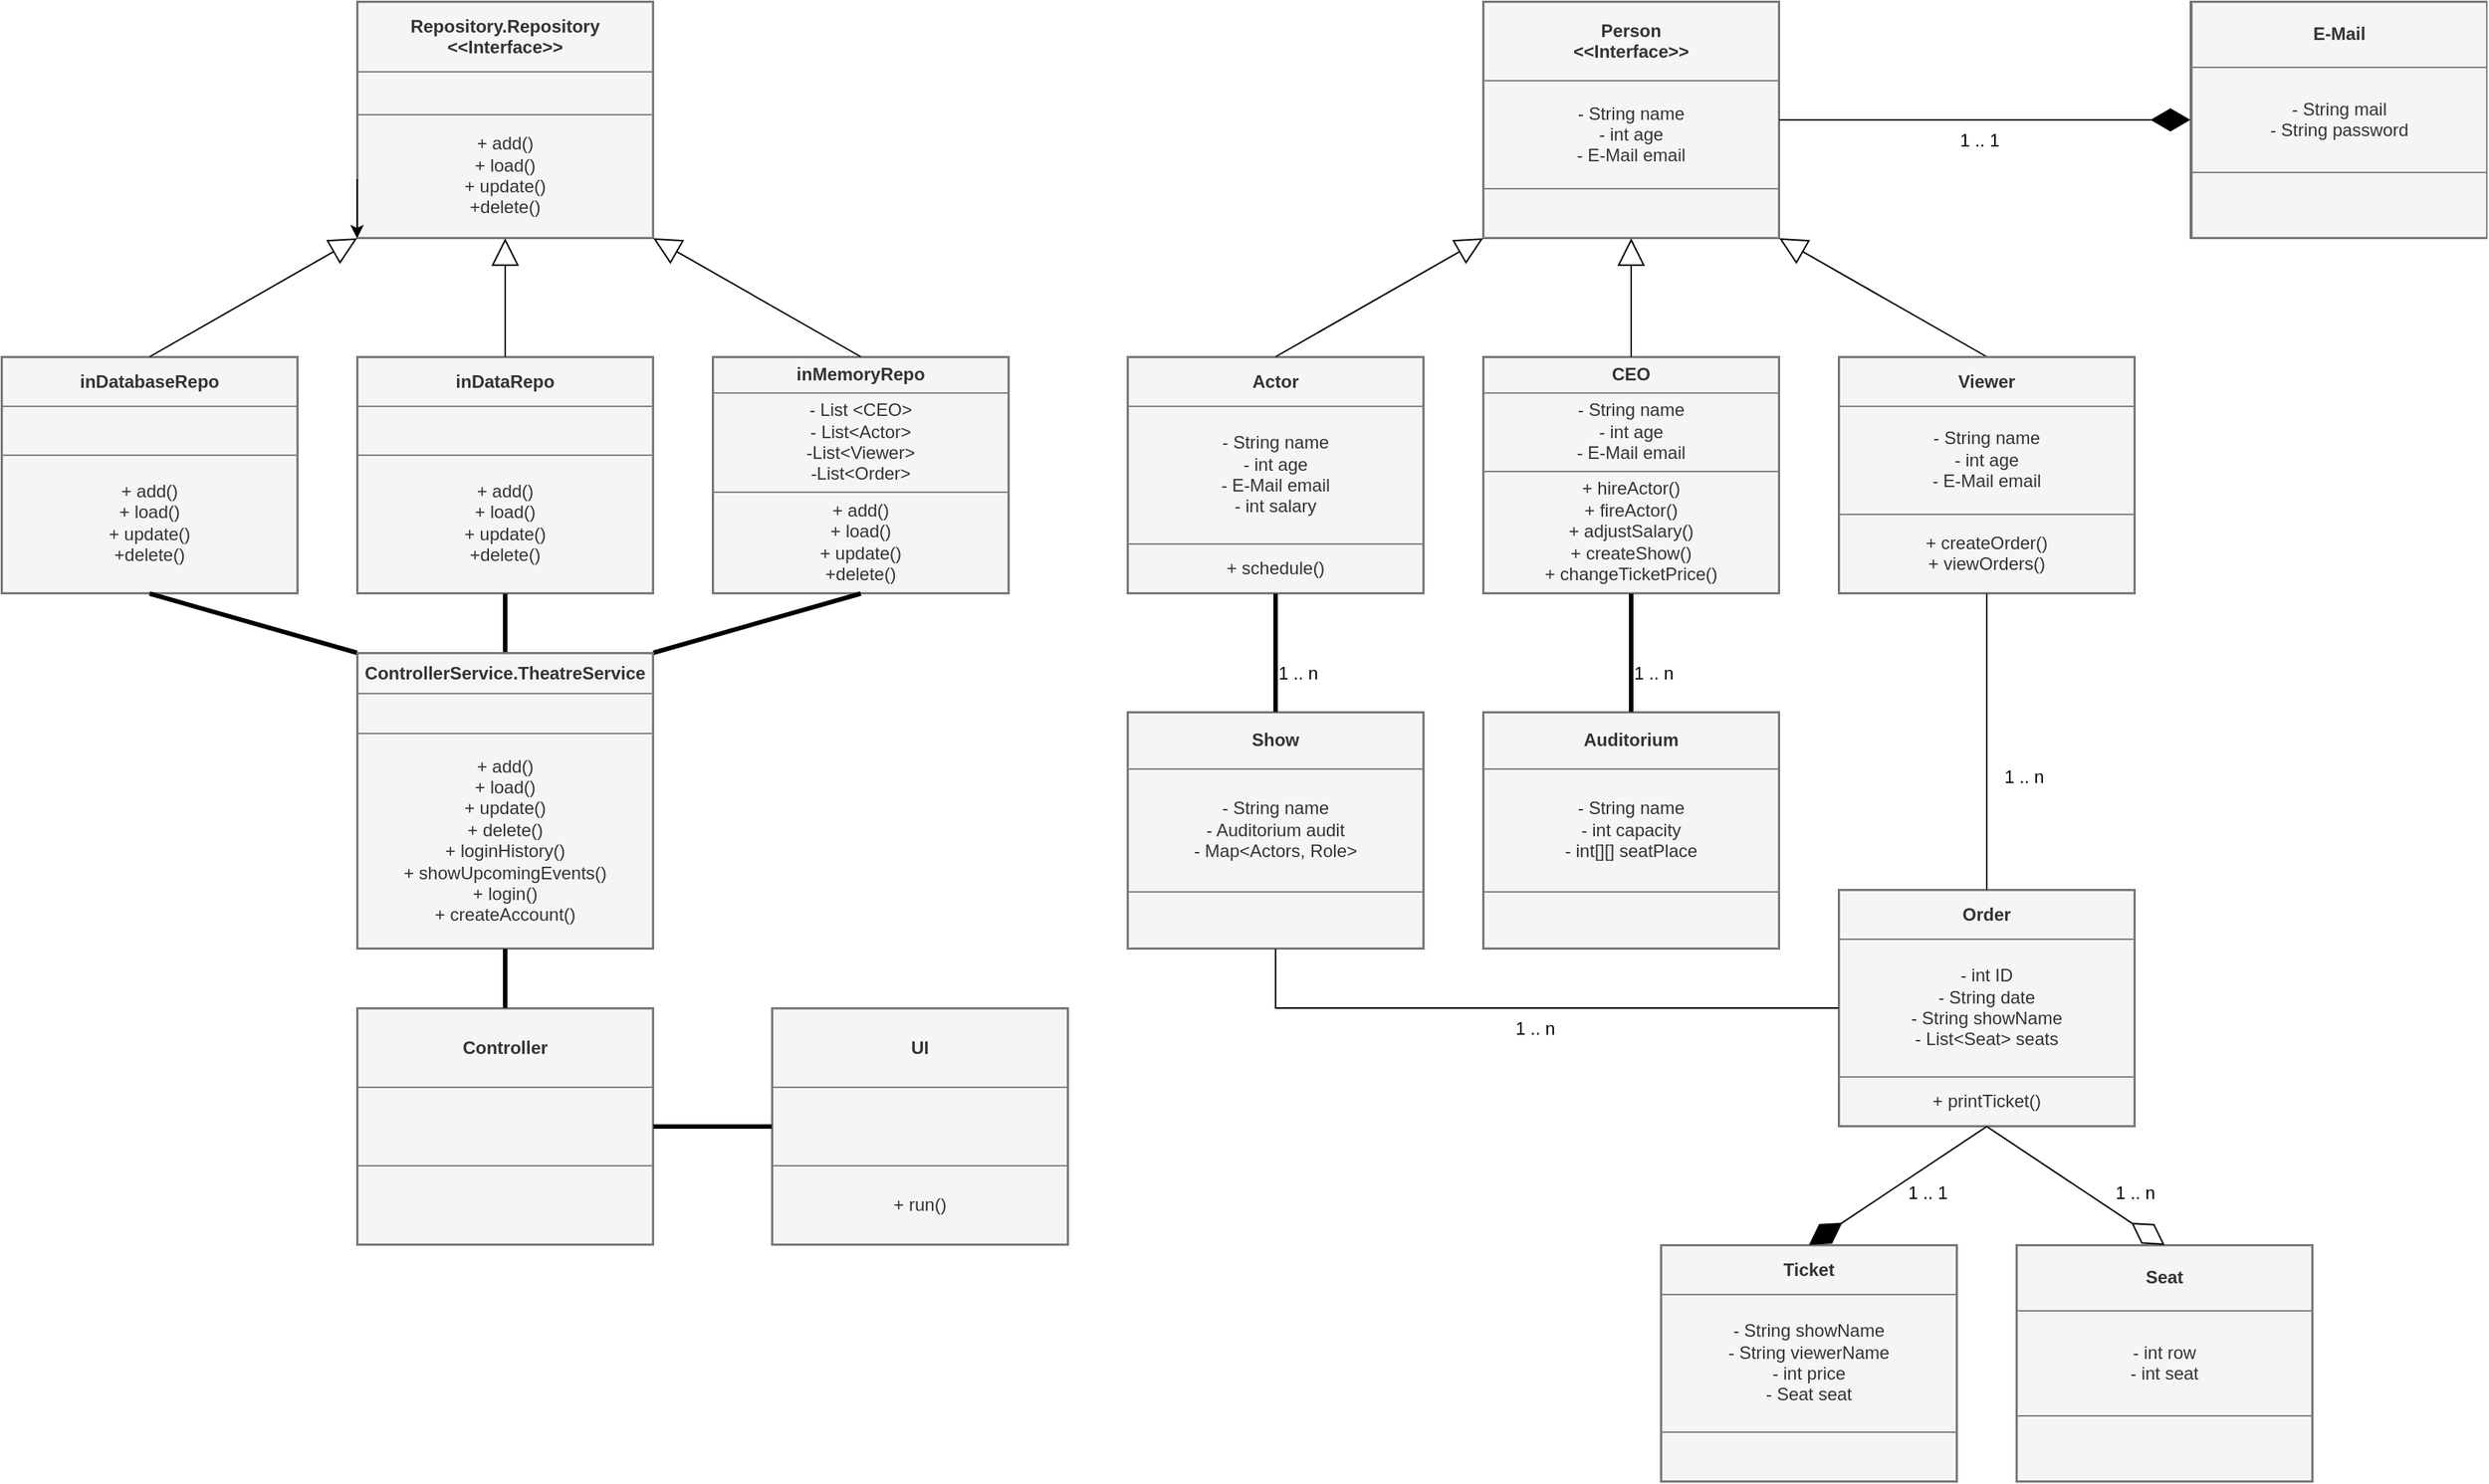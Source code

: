 <mxfile>
    <diagram id="l96RCY0GjHvTQ--PAcMf" name="Page-1">
        <mxGraphModel dx="1973" dy="938" grid="1" gridSize="10" guides="1" tooltips="1" connect="1" arrows="1" fold="1" page="1" pageScale="1" pageWidth="850" pageHeight="1100" math="0" shadow="0">
            <root>
                <mxCell id="0"/>
                <mxCell id="1" parent="0"/>
                <mxCell id="2" value="&lt;table border=&quot;1&quot; width=&quot;100%&quot; height=&quot;100%&quot; cellpadding=&quot;4&quot; style=&quot;width:100%;height:100%;border-collapse:collapse;&quot;&gt;&lt;tbody&gt;&lt;tr&gt;&lt;th align=&quot;center&quot;&gt;Repository.Repository&lt;br&gt;&amp;lt;&amp;lt;Interface&amp;gt;&amp;gt;&lt;/th&gt;&lt;/tr&gt;&lt;tr&gt;&lt;td align=&quot;center&quot;&gt;&lt;br&gt;&lt;/td&gt;&lt;/tr&gt;&lt;tr&gt;&lt;td align=&quot;center&quot;&gt;+ add()&lt;br&gt;+ load()&lt;br&gt;+ update()&lt;br&gt;+delete()&lt;/td&gt;&lt;/tr&gt;&lt;/tbody&gt;&lt;/table&gt;" style="text;html=1;whiteSpace=wrap;strokeColor=#666666;fillColor=#f5f5f5;overflow=fill;fontColor=#333333;fillStyle=auto;" parent="1" vertex="1">
                    <mxGeometry x="280" y="40" width="200" height="160" as="geometry"/>
                </mxCell>
                <mxCell id="16" value="&lt;table border=&quot;1&quot; width=&quot;100%&quot; height=&quot;100%&quot; cellpadding=&quot;4&quot; style=&quot;width:100%;height:100%;border-collapse:collapse;&quot;&gt;&lt;tbody&gt;&lt;tr&gt;&lt;th align=&quot;center&quot;&gt;inMemoryRepo&lt;/th&gt;&lt;/tr&gt;&lt;tr&gt;&lt;td align=&quot;center&quot;&gt;- List &amp;lt;CEO&amp;gt;&lt;br&gt;- List&amp;lt;Actor&amp;gt;&lt;br&gt;-List&amp;lt;Viewer&amp;gt;&lt;br&gt;-List&amp;lt;Order&amp;gt;&lt;/td&gt;&lt;/tr&gt;&lt;tr&gt;&lt;td align=&quot;center&quot;&gt;+ add()&lt;br&gt;+ load()&lt;br&gt;+ update()&lt;br&gt;+delete()&lt;br&gt;&lt;/td&gt;&lt;/tr&gt;&lt;/tbody&gt;&lt;/table&gt;" style="text;html=1;whiteSpace=wrap;strokeColor=#666666;fillColor=#f5f5f5;overflow=fill;fillStyle=auto;fontColor=#333333;" parent="1" vertex="1">
                    <mxGeometry x="520" y="280" width="200" height="160" as="geometry"/>
                </mxCell>
                <mxCell id="17" value="&lt;table border=&quot;1&quot; width=&quot;100%&quot; height=&quot;100%&quot; cellpadding=&quot;4&quot; style=&quot;width:100%;height:100%;border-collapse:collapse;&quot;&gt;&lt;tbody&gt;&lt;tr&gt;&lt;th align=&quot;center&quot;&gt;inDataRepo&lt;/th&gt;&lt;/tr&gt;&lt;tr&gt;&lt;td align=&quot;center&quot;&gt;&lt;br&gt;&lt;/td&gt;&lt;/tr&gt;&lt;tr&gt;&lt;td align=&quot;center&quot;&gt;+ add()&lt;br&gt;+ load()&lt;br&gt;+ update()&lt;br&gt;+delete()&lt;br&gt;&lt;/td&gt;&lt;/tr&gt;&lt;/tbody&gt;&lt;/table&gt;" style="text;html=1;whiteSpace=wrap;strokeColor=#666666;fillColor=#f5f5f5;overflow=fill;fillStyle=auto;fontColor=#333333;" parent="1" vertex="1">
                    <mxGeometry x="280" y="280" width="200" height="160" as="geometry"/>
                </mxCell>
                <mxCell id="18" value="&lt;table border=&quot;1&quot; width=&quot;100%&quot; height=&quot;100%&quot; cellpadding=&quot;4&quot; style=&quot;width:100%;height:100%;border-collapse:collapse;&quot;&gt;&lt;tbody&gt;&lt;tr&gt;&lt;th align=&quot;center&quot;&gt;inDatabaseRepo&lt;br&gt;&lt;/th&gt;&lt;/tr&gt;&lt;tr&gt;&lt;td align=&quot;center&quot;&gt;&lt;br&gt;&lt;/td&gt;&lt;/tr&gt;&lt;tr&gt;&lt;td align=&quot;center&quot;&gt;+ add()&lt;br&gt;+ load()&lt;br&gt;+ update()&lt;br&gt;+delete()&lt;br&gt;&lt;/td&gt;&lt;/tr&gt;&lt;/tbody&gt;&lt;/table&gt;" style="text;html=1;whiteSpace=wrap;strokeColor=#666666;fillColor=#f5f5f5;overflow=fill;fillStyle=auto;fontColor=#333333;" parent="1" vertex="1">
                    <mxGeometry x="40" y="280" width="200" height="160" as="geometry"/>
                </mxCell>
                <mxCell id="23" style="edgeStyle=none;html=1;exitX=0;exitY=0.75;exitDx=0;exitDy=0;entryX=0;entryY=1;entryDx=0;entryDy=0;" parent="1" source="2" target="2" edge="1">
                    <mxGeometry relative="1" as="geometry"/>
                </mxCell>
                <mxCell id="24" value="&lt;table border=&quot;1&quot; width=&quot;100%&quot; height=&quot;100%&quot; cellpadding=&quot;4&quot; style=&quot;width:100%;height:100%;border-collapse:collapse;&quot;&gt;&lt;tbody&gt;&lt;tr&gt;&lt;th align=&quot;center&quot;&gt;Controller&lt;/th&gt;&lt;/tr&gt;&lt;tr&gt;&lt;td align=&quot;center&quot;&gt;&lt;br&gt;&lt;/td&gt;&lt;/tr&gt;&lt;tr&gt;&lt;td align=&quot;center&quot;&gt;&lt;br&gt;&lt;/td&gt;&lt;/tr&gt;&lt;/tbody&gt;&lt;/table&gt;" style="text;html=1;whiteSpace=wrap;strokeColor=#666666;fillColor=#f5f5f5;overflow=fill;fillStyle=auto;fontColor=#333333;" parent="1" vertex="1">
                    <mxGeometry x="280" y="720" width="200" height="160" as="geometry"/>
                </mxCell>
                <mxCell id="25" value="&lt;table border=&quot;1&quot; width=&quot;100%&quot; height=&quot;100%&quot; cellpadding=&quot;4&quot; style=&quot;width:100%;height:100%;border-collapse:collapse;&quot;&gt;&lt;tbody&gt;&lt;tr&gt;&lt;th align=&quot;center&quot;&gt;Actor&lt;/th&gt;&lt;/tr&gt;&lt;tr&gt;&lt;td align=&quot;center&quot;&gt;- String name&lt;br&gt;- int age&lt;br&gt;- E-Mail email&lt;br&gt;- int salary&lt;/td&gt;&lt;/tr&gt;&lt;tr&gt;&lt;td align=&quot;center&quot;&gt;+ schedule()&lt;br&gt;&lt;/td&gt;&lt;/tr&gt;&lt;/tbody&gt;&lt;/table&gt;" style="text;html=1;whiteSpace=wrap;strokeColor=#666666;fillColor=#f5f5f5;overflow=fill;fillStyle=auto;fontColor=#333333;" parent="1" vertex="1">
                    <mxGeometry x="800" y="280" width="200" height="160" as="geometry"/>
                </mxCell>
                <mxCell id="32" value="&lt;table border=&quot;1&quot; width=&quot;100%&quot; height=&quot;100%&quot; cellpadding=&quot;4&quot; style=&quot;width:100%;height:100%;border-collapse:collapse;&quot;&gt;&lt;tbody&gt;&lt;tr&gt;&lt;th align=&quot;center&quot;&gt;Ticket&lt;br&gt;&lt;/th&gt;&lt;/tr&gt;&lt;tr&gt;&lt;td align=&quot;center&quot;&gt;- String showName&lt;br&gt;- String viewerName&lt;br&gt;- int price&lt;br&gt;- Seat seat&lt;br&gt;&lt;/td&gt;&lt;/tr&gt;&lt;tr&gt;&lt;td align=&quot;center&quot;&gt;&lt;br&gt;&lt;/td&gt;&lt;/tr&gt;&lt;/tbody&gt;&lt;/table&gt;" style="text;html=1;whiteSpace=wrap;strokeColor=#666666;fillColor=#f5f5f5;overflow=fill;fillStyle=auto;fontColor=#333333;" parent="1" vertex="1">
                    <mxGeometry x="1160" y="880" width="200" height="160" as="geometry"/>
                </mxCell>
                <mxCell id="33" value="&lt;table border=&quot;1&quot; width=&quot;100%&quot; height=&quot;100%&quot; cellpadding=&quot;4&quot; style=&quot;width:100%;height:100%;border-collapse:collapse;&quot;&gt;&lt;tbody&gt;&lt;tr&gt;&lt;th align=&quot;center&quot;&gt;Auditorium&lt;br&gt;&lt;/th&gt;&lt;/tr&gt;&lt;tr&gt;&lt;td align=&quot;center&quot;&gt;- String name&lt;br&gt;- int capacity&lt;br&gt;- int[][] seatPlace&lt;/td&gt;&lt;/tr&gt;&lt;tr&gt;&lt;td align=&quot;center&quot;&gt;&lt;br&gt;&lt;/td&gt;&lt;/tr&gt;&lt;/tbody&gt;&lt;/table&gt;" style="text;html=1;whiteSpace=wrap;strokeColor=#666666;fillColor=#f5f5f5;overflow=fill;fillStyle=auto;fontColor=#333333;" parent="1" vertex="1">
                    <mxGeometry x="1040" y="520" width="200" height="160" as="geometry"/>
                </mxCell>
                <mxCell id="34" value="&lt;table border=&quot;1&quot; width=&quot;100%&quot; height=&quot;100%&quot; cellpadding=&quot;4&quot; style=&quot;width:100%;height:100%;border-collapse:collapse;&quot;&gt;&lt;tbody&gt;&lt;tr&gt;&lt;th align=&quot;center&quot;&gt;UI&lt;br&gt;&lt;/th&gt;&lt;/tr&gt;&lt;tr&gt;&lt;td align=&quot;center&quot;&gt;&lt;br&gt;&lt;/td&gt;&lt;/tr&gt;&lt;tr&gt;&lt;td align=&quot;center&quot;&gt;+ run()&lt;/td&gt;&lt;/tr&gt;&lt;/tbody&gt;&lt;/table&gt;" style="text;html=1;whiteSpace=wrap;strokeColor=#666666;fillColor=#f5f5f5;overflow=fill;fillStyle=auto;fontColor=#333333;" parent="1" vertex="1">
                    <mxGeometry x="560" y="720" width="200" height="160" as="geometry"/>
                </mxCell>
                <mxCell id="37" value="&lt;table border=&quot;1&quot; width=&quot;100%&quot; height=&quot;100%&quot; cellpadding=&quot;4&quot; style=&quot;width:100%;height:100%;border-collapse:collapse;&quot;&gt;&lt;tbody&gt;&lt;tr&gt;&lt;th align=&quot;center&quot;&gt;Order&lt;/th&gt;&lt;/tr&gt;&lt;tr&gt;&lt;td align=&quot;center&quot;&gt;- int ID&lt;br&gt;- String date&lt;br&gt;- String showName&lt;br&gt;- List&amp;lt;Seat&amp;gt; seats&lt;br&gt;&lt;/td&gt;&lt;/tr&gt;&lt;tr&gt;&lt;td align=&quot;center&quot;&gt;+ printTicket()&lt;/td&gt;&lt;/tr&gt;&lt;/tbody&gt;&lt;/table&gt;" style="text;html=1;whiteSpace=wrap;strokeColor=#666666;fillColor=#f5f5f5;overflow=fill;fillStyle=auto;fontColor=#333333;" parent="1" vertex="1">
                    <mxGeometry x="1280" y="640" width="200" height="160" as="geometry"/>
                </mxCell>
                <mxCell id="38" value="&lt;table border=&quot;1&quot; width=&quot;100%&quot; height=&quot;100%&quot; cellpadding=&quot;4&quot; style=&quot;width:100%;height:100%;border-collapse:collapse;&quot;&gt;&lt;tbody&gt;&lt;tr&gt;&lt;th align=&quot;center&quot;&gt;CEO&lt;/th&gt;&lt;/tr&gt;&lt;tr&gt;&lt;td align=&quot;center&quot;&gt;- String name&lt;br&gt;- int age&lt;br&gt;- E-Mail email&lt;br&gt;&lt;/td&gt;&lt;/tr&gt;&lt;tr&gt;&lt;td align=&quot;center&quot;&gt;+ hireActor()&lt;br&gt;+ fireActor()&lt;br&gt;+ adjustSalary()&lt;br&gt;+ createShow()&lt;br&gt;+ changeTicketPrice()&lt;br&gt;&lt;/td&gt;&lt;/tr&gt;&lt;/tbody&gt;&lt;/table&gt;" style="text;html=1;whiteSpace=wrap;strokeColor=#666666;fillColor=#f5f5f5;overflow=fill;fillStyle=auto;fontColor=#333333;" parent="1" vertex="1">
                    <mxGeometry x="1040" y="280" width="200" height="160" as="geometry"/>
                </mxCell>
                <mxCell id="39" value="&lt;table border=&quot;1&quot; width=&quot;100%&quot; height=&quot;100%&quot; cellpadding=&quot;4&quot; style=&quot;width:100%;height:100%;border-collapse:collapse;&quot;&gt;&lt;tbody&gt;&lt;tr&gt;&lt;th align=&quot;center&quot;&gt;E-Mail&lt;/th&gt;&lt;/tr&gt;&lt;tr&gt;&lt;td align=&quot;center&quot;&gt;- String mail&lt;br&gt;- String password&lt;br&gt;&lt;/td&gt;&lt;/tr&gt;&lt;tr&gt;&lt;td align=&quot;center&quot;&gt;&lt;br&gt;&lt;/td&gt;&lt;/tr&gt;&lt;/tbody&gt;&lt;/table&gt;" style="text;html=1;whiteSpace=wrap;strokeColor=#666666;fillColor=#f5f5f5;overflow=fill;fillStyle=auto;fontColor=#333333;" parent="1" vertex="1">
                    <mxGeometry x="1517.5" y="40" width="200" height="160" as="geometry"/>
                </mxCell>
                <mxCell id="41" value="&lt;table border=&quot;1&quot; width=&quot;100%&quot; height=&quot;100%&quot; cellpadding=&quot;4&quot; style=&quot;width:100%;height:100%;border-collapse:collapse;&quot;&gt;&lt;tbody&gt;&lt;tr&gt;&lt;th align=&quot;center&quot;&gt;Person&lt;br&gt;&amp;lt;&amp;lt;Interface&amp;gt;&amp;gt;&lt;/th&gt;&lt;/tr&gt;&lt;tr&gt;&lt;td align=&quot;center&quot;&gt;- String name&lt;br&gt;- int age&lt;br&gt;- E-Mail email&lt;br&gt;&lt;/td&gt;&lt;/tr&gt;&lt;tr&gt;&lt;td align=&quot;center&quot;&gt;&lt;br&gt;&lt;/td&gt;&lt;/tr&gt;&lt;/tbody&gt;&lt;/table&gt;" style="text;html=1;whiteSpace=wrap;strokeColor=#666666;fillColor=#f5f5f5;overflow=fill;fillStyle=auto;fontColor=#333333;" parent="1" vertex="1">
                    <mxGeometry x="1040" y="40" width="200" height="160" as="geometry"/>
                </mxCell>
                <mxCell id="47" value="&lt;table border=&quot;1&quot; width=&quot;100%&quot; height=&quot;100%&quot; cellpadding=&quot;4&quot; style=&quot;width:100%;height:100%;border-collapse:collapse;&quot;&gt;&lt;tbody&gt;&lt;tr&gt;&lt;th align=&quot;center&quot;&gt;Seat&lt;/th&gt;&lt;/tr&gt;&lt;tr&gt;&lt;td align=&quot;center&quot;&gt;- int row&lt;br&gt;- int seat&lt;/td&gt;&lt;/tr&gt;&lt;tr&gt;&lt;td align=&quot;center&quot;&gt;&lt;br&gt;&lt;/td&gt;&lt;/tr&gt;&lt;/tbody&gt;&lt;/table&gt;" style="text;html=1;whiteSpace=wrap;strokeColor=#666666;fillColor=#f5f5f5;overflow=fill;fillStyle=auto;fontColor=#333333;" parent="1" vertex="1">
                    <mxGeometry x="1400" y="880" width="200" height="160" as="geometry"/>
                </mxCell>
                <mxCell id="64" value="" style="endArrow=diamondThin;endFill=1;endSize=24;html=1;exitX=1;exitY=0.5;exitDx=0;exitDy=0;entryX=0;entryY=0.5;entryDx=0;entryDy=0;" parent="1" source="41" target="39" edge="1">
                    <mxGeometry width="160" relative="1" as="geometry">
                        <mxPoint x="1300" y="119.41" as="sourcePoint"/>
                        <mxPoint x="1470" y="119" as="targetPoint"/>
                    </mxGeometry>
                </mxCell>
                <mxCell id="66" value="" style="endArrow=block;endSize=16;endFill=0;html=1;exitX=0.5;exitY=0;exitDx=0;exitDy=0;entryX=0;entryY=1;entryDx=0;entryDy=0;" parent="1" source="25" target="41" edge="1">
                    <mxGeometry width="160" relative="1" as="geometry">
                        <mxPoint x="1210" y="320" as="sourcePoint"/>
                        <mxPoint x="1370" y="320" as="targetPoint"/>
                    </mxGeometry>
                </mxCell>
                <mxCell id="67" value="" style="endArrow=block;endSize=16;endFill=0;html=1;exitX=0.5;exitY=0;exitDx=0;exitDy=0;entryX=1;entryY=1;entryDx=0;entryDy=0;" parent="1" source="26" target="41" edge="1">
                    <mxGeometry width="160" relative="1" as="geometry">
                        <mxPoint x="1127.5" y="250" as="sourcePoint"/>
                        <mxPoint x="1222.5" y="170" as="targetPoint"/>
                    </mxGeometry>
                </mxCell>
                <mxCell id="68" value="" style="endArrow=block;endSize=16;endFill=0;html=1;exitX=0.5;exitY=0;exitDx=0;exitDy=0;entryX=0.5;entryY=1;entryDx=0;entryDy=0;" parent="1" source="38" target="41" edge="1">
                    <mxGeometry width="160" relative="1" as="geometry">
                        <mxPoint x="1240" y="240" as="sourcePoint"/>
                        <mxPoint x="1335" y="160" as="targetPoint"/>
                    </mxGeometry>
                </mxCell>
                <mxCell id="26" value="&lt;table border=&quot;1&quot; width=&quot;100%&quot; height=&quot;100%&quot; cellpadding=&quot;4&quot; style=&quot;width:100%;height:100%;border-collapse:collapse;&quot;&gt;&lt;tbody&gt;&lt;tr&gt;&lt;th align=&quot;center&quot;&gt;Viewer&lt;/th&gt;&lt;/tr&gt;&lt;tr&gt;&lt;td align=&quot;center&quot;&gt;- String name&lt;br&gt;- int age&lt;br&gt;- E-Mail email&lt;br&gt;&lt;/td&gt;&lt;/tr&gt;&lt;tr&gt;&lt;td align=&quot;center&quot;&gt;+ createOrder()&lt;br&gt;+ viewOrders()&lt;br&gt;&lt;/td&gt;&lt;/tr&gt;&lt;/tbody&gt;&lt;/table&gt;" style="text;html=1;whiteSpace=wrap;strokeColor=#666666;fillColor=#f5f5f5;overflow=fill;fillStyle=auto;fontColor=#333333;" parent="1" vertex="1">
                    <mxGeometry x="1280" y="280" width="200" height="160" as="geometry"/>
                </mxCell>
                <mxCell id="79" value="" style="endArrow=none;startArrow=none;endFill=0;startFill=0;endSize=8;html=1;verticalAlign=bottom;labelBackgroundColor=none;strokeWidth=3;exitX=0.5;exitY=0;exitDx=0;exitDy=0;entryX=0.5;entryY=1;entryDx=0;entryDy=0;" parent="1" source="33" target="38" edge="1">
                    <mxGeometry width="160" relative="1" as="geometry">
                        <mxPoint x="1260" y="560" as="sourcePoint"/>
                        <mxPoint x="1420" y="560" as="targetPoint"/>
                    </mxGeometry>
                </mxCell>
                <mxCell id="81" value="" style="endArrow=diamondThin;endFill=1;endSize=24;html=1;exitX=0.5;exitY=1;exitDx=0;exitDy=0;entryX=0.5;entryY=0;entryDx=0;entryDy=0;" parent="1" source="37" target="32" edge="1">
                    <mxGeometry width="160" relative="1" as="geometry">
                        <mxPoint x="1260" y="870" as="sourcePoint"/>
                        <mxPoint x="1420" y="870" as="targetPoint"/>
                    </mxGeometry>
                </mxCell>
                <mxCell id="82" value="" style="endArrow=diamondThin;endFill=0;endSize=24;html=1;exitX=0.5;exitY=1;exitDx=0;exitDy=0;entryX=0.5;entryY=0;entryDx=0;entryDy=0;" parent="1" source="37" target="47" edge="1">
                    <mxGeometry width="160" relative="1" as="geometry">
                        <mxPoint x="1260" y="870" as="sourcePoint"/>
                        <mxPoint x="1420" y="870" as="targetPoint"/>
                    </mxGeometry>
                </mxCell>
                <mxCell id="84" value="" style="endArrow=block;endSize=16;endFill=0;html=1;exitX=0.5;exitY=0;exitDx=0;exitDy=0;entryX=0;entryY=1;entryDx=0;entryDy=0;" parent="1" source="18" target="2" edge="1">
                    <mxGeometry width="160" relative="1" as="geometry">
                        <mxPoint x="240" y="220" as="sourcePoint"/>
                        <mxPoint x="375" y="100" as="targetPoint"/>
                    </mxGeometry>
                </mxCell>
                <mxCell id="85" value="" style="endArrow=block;endSize=16;endFill=0;html=1;exitX=0.5;exitY=0;exitDx=0;exitDy=0;entryX=1;entryY=1;entryDx=0;entryDy=0;" parent="1" source="16" target="2" edge="1">
                    <mxGeometry width="160" relative="1" as="geometry">
                        <mxPoint x="150" y="290" as="sourcePoint"/>
                        <mxPoint x="290" y="210" as="targetPoint"/>
                    </mxGeometry>
                </mxCell>
                <mxCell id="86" value="" style="endArrow=block;endSize=16;endFill=0;html=1;exitX=0.5;exitY=0;exitDx=0;exitDy=0;entryX=0.5;entryY=1;entryDx=0;entryDy=0;" parent="1" source="17" target="2" edge="1">
                    <mxGeometry width="160" relative="1" as="geometry">
                        <mxPoint x="160" y="300" as="sourcePoint"/>
                        <mxPoint x="300" y="220" as="targetPoint"/>
                    </mxGeometry>
                </mxCell>
                <mxCell id="87" value="" style="endArrow=none;startArrow=none;endFill=0;startFill=0;endSize=8;html=1;verticalAlign=bottom;labelBackgroundColor=none;strokeWidth=3;exitX=0.5;exitY=1;exitDx=0;exitDy=0;entryX=0;entryY=0;entryDx=0;entryDy=0;" parent="1" source="18" target="91" edge="1">
                    <mxGeometry width="160" relative="1" as="geometry">
                        <mxPoint x="300" y="550" as="sourcePoint"/>
                        <mxPoint x="460" y="550" as="targetPoint"/>
                    </mxGeometry>
                </mxCell>
                <mxCell id="89" value="" style="endArrow=none;startArrow=none;endFill=0;startFill=0;endSize=8;html=1;verticalAlign=bottom;labelBackgroundColor=none;strokeWidth=3;exitX=0.5;exitY=1;exitDx=0;exitDy=0;entryX=0.5;entryY=0;entryDx=0;entryDy=0;" parent="1" source="17" target="91" edge="1">
                    <mxGeometry width="160" relative="1" as="geometry">
                        <mxPoint x="300" y="550" as="sourcePoint"/>
                        <mxPoint x="460" y="550" as="targetPoint"/>
                    </mxGeometry>
                </mxCell>
                <mxCell id="90" value="" style="endArrow=none;startArrow=none;endFill=0;startFill=0;endSize=8;html=1;verticalAlign=bottom;labelBackgroundColor=none;strokeWidth=3;exitX=1;exitY=0;exitDx=0;exitDy=0;entryX=0.5;entryY=1;entryDx=0;entryDy=0;" parent="1" source="91" target="16" edge="1">
                    <mxGeometry width="160" relative="1" as="geometry">
                        <mxPoint x="300" y="550" as="sourcePoint"/>
                        <mxPoint x="460" y="550" as="targetPoint"/>
                    </mxGeometry>
                </mxCell>
                <mxCell id="91" value="&lt;table border=&quot;1&quot; width=&quot;100%&quot; height=&quot;100%&quot; cellpadding=&quot;4&quot; style=&quot;width:100%;height:100%;border-collapse:collapse;&quot;&gt;&lt;tbody&gt;&lt;tr&gt;&lt;th align=&quot;center&quot;&gt;ControllerService.TheatreService&lt;/th&gt;&lt;/tr&gt;&lt;tr&gt;&lt;td align=&quot;center&quot;&gt;&lt;br&gt;&lt;/td&gt;&lt;/tr&gt;&lt;tr&gt;&lt;td align=&quot;center&quot;&gt;+ add()&lt;br&gt;+ load()&lt;br&gt;+ update()&lt;br&gt;+ delete()&lt;br&gt;+ loginHistory()&lt;br&gt;+ showUpcomingEvents()&lt;br&gt;+ login()&lt;br&gt;+ createAccount()&lt;br&gt;&lt;/td&gt;&lt;/tr&gt;&lt;/tbody&gt;&lt;/table&gt;" style="text;html=1;whiteSpace=wrap;strokeColor=#666666;fillColor=#f5f5f5;overflow=fill;fillStyle=auto;fontColor=#333333;" vertex="1" parent="1">
                    <mxGeometry x="280" y="480" width="200" height="200" as="geometry"/>
                </mxCell>
                <mxCell id="92" value="" style="endArrow=none;startArrow=none;endFill=0;startFill=0;endSize=8;html=1;verticalAlign=bottom;labelBackgroundColor=none;strokeWidth=3;exitX=0.5;exitY=0;exitDx=0;exitDy=0;entryX=0.5;entryY=1;entryDx=0;entryDy=0;" edge="1" parent="1" source="24" target="91">
                    <mxGeometry width="160" relative="1" as="geometry">
                        <mxPoint x="490" y="490" as="sourcePoint"/>
                        <mxPoint x="630" y="450" as="targetPoint"/>
                    </mxGeometry>
                </mxCell>
                <mxCell id="93" value="" style="endArrow=none;startArrow=none;endFill=0;startFill=0;endSize=8;html=1;verticalAlign=bottom;labelBackgroundColor=none;strokeWidth=3;exitX=1;exitY=0.5;exitDx=0;exitDy=0;entryX=0;entryY=0.5;entryDx=0;entryDy=0;" edge="1" parent="1" source="24" target="34">
                    <mxGeometry width="160" relative="1" as="geometry">
                        <mxPoint x="500" y="500" as="sourcePoint"/>
                        <mxPoint x="640" y="460" as="targetPoint"/>
                    </mxGeometry>
                </mxCell>
                <mxCell id="94" value="&lt;table border=&quot;1&quot; width=&quot;100%&quot; height=&quot;100%&quot; cellpadding=&quot;4&quot; style=&quot;width:100%;height:100%;border-collapse:collapse;&quot;&gt;&lt;tbody&gt;&lt;tr&gt;&lt;th align=&quot;center&quot;&gt;Show&lt;/th&gt;&lt;/tr&gt;&lt;tr&gt;&lt;td align=&quot;center&quot;&gt;- String name&lt;br&gt;- Auditorium audit&lt;br&gt;- Map&amp;lt;Actors, Role&amp;gt;&lt;/td&gt;&lt;/tr&gt;&lt;tr&gt;&lt;td align=&quot;center&quot;&gt;&lt;br&gt;&lt;/td&gt;&lt;/tr&gt;&lt;/tbody&gt;&lt;/table&gt;" style="text;html=1;whiteSpace=wrap;strokeColor=#666666;fillColor=#f5f5f5;overflow=fill;fillStyle=auto;fontColor=#333333;" vertex="1" parent="1">
                    <mxGeometry x="800" y="520" width="200" height="160" as="geometry"/>
                </mxCell>
                <mxCell id="95" value="" style="endArrow=none;startArrow=none;endFill=0;startFill=0;endSize=8;html=1;verticalAlign=bottom;labelBackgroundColor=none;strokeWidth=3;exitX=0.5;exitY=0;exitDx=0;exitDy=0;entryX=0.5;entryY=1;entryDx=0;entryDy=0;" edge="1" parent="1" source="94" target="25">
                    <mxGeometry width="160" relative="1" as="geometry">
                        <mxPoint x="1150" y="570" as="sourcePoint"/>
                        <mxPoint x="1150" y="490.0" as="targetPoint"/>
                    </mxGeometry>
                </mxCell>
                <mxCell id="98" value="" style="endArrow=none;html=1;rounded=0;align=center;verticalAlign=top;endFill=0;labelBackgroundColor=none;entryX=0;entryY=0.5;entryDx=0;entryDy=0;exitX=0.5;exitY=1;exitDx=0;exitDy=0;" edge="1" parent="1" source="94" target="37">
                    <mxGeometry relative="1" as="geometry">
                        <mxPoint x="990" y="759.62" as="sourcePoint"/>
                        <mxPoint x="1150" y="759.62" as="targetPoint"/>
                        <Array as="points">
                            <mxPoint x="900" y="720"/>
                        </Array>
                    </mxGeometry>
                </mxCell>
                <mxCell id="100" value="1 .. n" style="resizable=0;html=1;align=left;verticalAlign=top;labelBackgroundColor=none;" connectable="0" vertex="1" parent="98">
                    <mxGeometry x="-1" relative="1" as="geometry">
                        <mxPoint x="160" y="40" as="offset"/>
                    </mxGeometry>
                </mxCell>
                <mxCell id="102" value="" style="endArrow=none;html=1;rounded=0;align=center;verticalAlign=top;endFill=0;labelBackgroundColor=none;entryX=0.5;entryY=1;entryDx=0;entryDy=0;exitX=0.5;exitY=0;exitDx=0;exitDy=0;" edge="1" parent="1" source="37" target="26">
                    <mxGeometry relative="1" as="geometry">
                        <mxPoint x="1337.5" y="550" as="sourcePoint"/>
                        <mxPoint x="1717.5" y="590" as="targetPoint"/>
                    </mxGeometry>
                </mxCell>
                <mxCell id="103" value="1 .. n" style="resizable=0;html=1;align=left;verticalAlign=top;labelBackgroundColor=none;" connectable="0" vertex="1" parent="102">
                    <mxGeometry x="-1" relative="1" as="geometry">
                        <mxPoint x="10" y="-90" as="offset"/>
                    </mxGeometry>
                </mxCell>
                <mxCell id="104" value="1 .. 1" style="resizable=0;html=1;align=left;verticalAlign=top;labelBackgroundColor=none;" connectable="0" vertex="1" parent="1">
                    <mxGeometry x="1360" y="120" as="geometry"/>
                </mxCell>
                <mxCell id="105" value="1 .. n" style="resizable=0;html=1;align=left;verticalAlign=top;labelBackgroundColor=none;" connectable="0" vertex="1" parent="1">
                    <mxGeometry x="1140" y="480" as="geometry"/>
                </mxCell>
                <mxCell id="106" value="1&amp;nbsp;.. n" style="resizable=0;html=1;align=left;verticalAlign=top;labelBackgroundColor=none;" connectable="0" vertex="1" parent="1">
                    <mxGeometry x="900" y="480" as="geometry"/>
                </mxCell>
                <mxCell id="107" value="1 .. 1" style="resizable=0;html=1;align=left;verticalAlign=top;labelBackgroundColor=none;" connectable="0" vertex="1" parent="1">
                    <mxGeometry x="1280" y="800" as="geometry">
                        <mxPoint x="45" y="31" as="offset"/>
                    </mxGeometry>
                </mxCell>
                <mxCell id="108" value="1 .. n" style="resizable=0;html=1;align=left;verticalAlign=top;labelBackgroundColor=none;" connectable="0" vertex="1" parent="1">
                    <mxGeometry x="1420" y="800" as="geometry">
                        <mxPoint x="45" y="31" as="offset"/>
                    </mxGeometry>
                </mxCell>
            </root>
        </mxGraphModel>
    </diagram>
</mxfile>